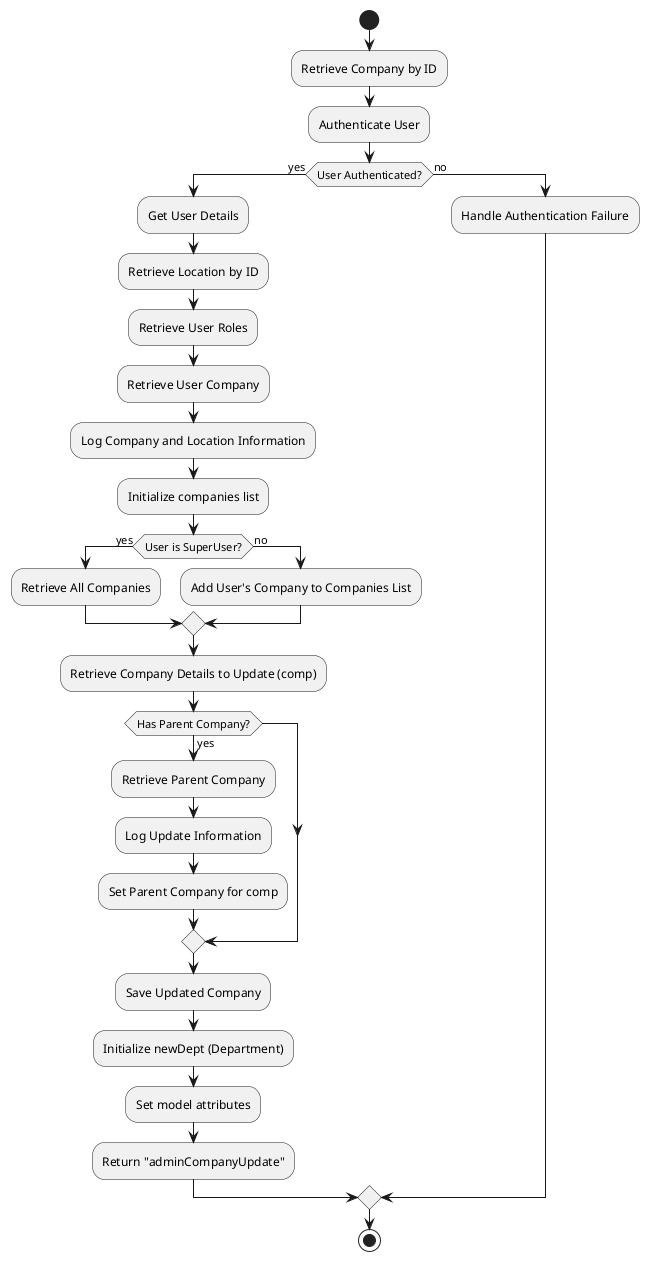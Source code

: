 @startuml
|Main Flow|
start
:Retrieve Company by ID;
:Authenticate User;
if (User Authenticated?) then (yes)
  :Get User Details;
  :Retrieve Location by ID;
  :Retrieve User Roles;
  :Retrieve User Company;
  :Log Company and Location Information;
  :Initialize companies list;
  if (User is SuperUser?) then (yes)
    :Retrieve All Companies;
  else (no)
    :Add User's Company to Companies List;
  endif
  :Retrieve Company Details to Update (comp);
  if (Has Parent Company?) then (yes)
    :Retrieve Parent Company;
    :Log Update Information;
    :Set Parent Company for comp;
  endif
  :Save Updated Company;
  :Initialize newDept (Department);
  :Set model attributes;
  :Return "adminCompanyUpdate";
else (no)
  :Handle Authentication Failure;
endif
stop
@enduml
